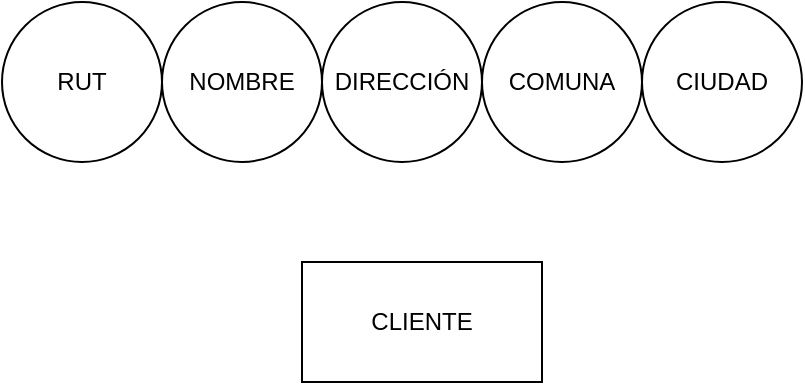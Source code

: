 <mxfile version="24.5.4" type="github">
  <diagram name="Página-1" id="Axev_UwlH9KWbm6S7LQL">
    <mxGraphModel dx="712" dy="779" grid="1" gridSize="10" guides="1" tooltips="1" connect="1" arrows="1" fold="1" page="1" pageScale="1" pageWidth="827" pageHeight="1169" math="0" shadow="0">
      <root>
        <mxCell id="0" />
        <mxCell id="1" parent="0" />
        <mxCell id="_BvZ0pZEhNOZtmeSibAp-1" value="CLIENTE" style="rounded=0;whiteSpace=wrap;html=1;" vertex="1" parent="1">
          <mxGeometry x="310" y="370" width="120" height="60" as="geometry" />
        </mxCell>
        <mxCell id="_BvZ0pZEhNOZtmeSibAp-2" value="RUT" style="ellipse;whiteSpace=wrap;html=1;rounded=0;" vertex="1" parent="1">
          <mxGeometry x="160" y="240" width="80" height="80" as="geometry" />
        </mxCell>
        <mxCell id="_BvZ0pZEhNOZtmeSibAp-6" value="NOMBRE" style="ellipse;whiteSpace=wrap;html=1;aspect=fixed;" vertex="1" parent="1">
          <mxGeometry x="240" y="240" width="80" height="80" as="geometry" />
        </mxCell>
        <mxCell id="_BvZ0pZEhNOZtmeSibAp-7" value="CIUDAD" style="ellipse;whiteSpace=wrap;html=1;aspect=fixed;" vertex="1" parent="1">
          <mxGeometry x="480" y="240" width="80" height="80" as="geometry" />
        </mxCell>
        <mxCell id="_BvZ0pZEhNOZtmeSibAp-8" value="COMUNA" style="ellipse;whiteSpace=wrap;html=1;aspect=fixed;" vertex="1" parent="1">
          <mxGeometry x="400" y="240" width="80" height="80" as="geometry" />
        </mxCell>
        <mxCell id="_BvZ0pZEhNOZtmeSibAp-9" value="DIRECCIÓN" style="ellipse;whiteSpace=wrap;html=1;aspect=fixed;" vertex="1" parent="1">
          <mxGeometry x="320" y="240" width="80" height="80" as="geometry" />
        </mxCell>
      </root>
    </mxGraphModel>
  </diagram>
</mxfile>
